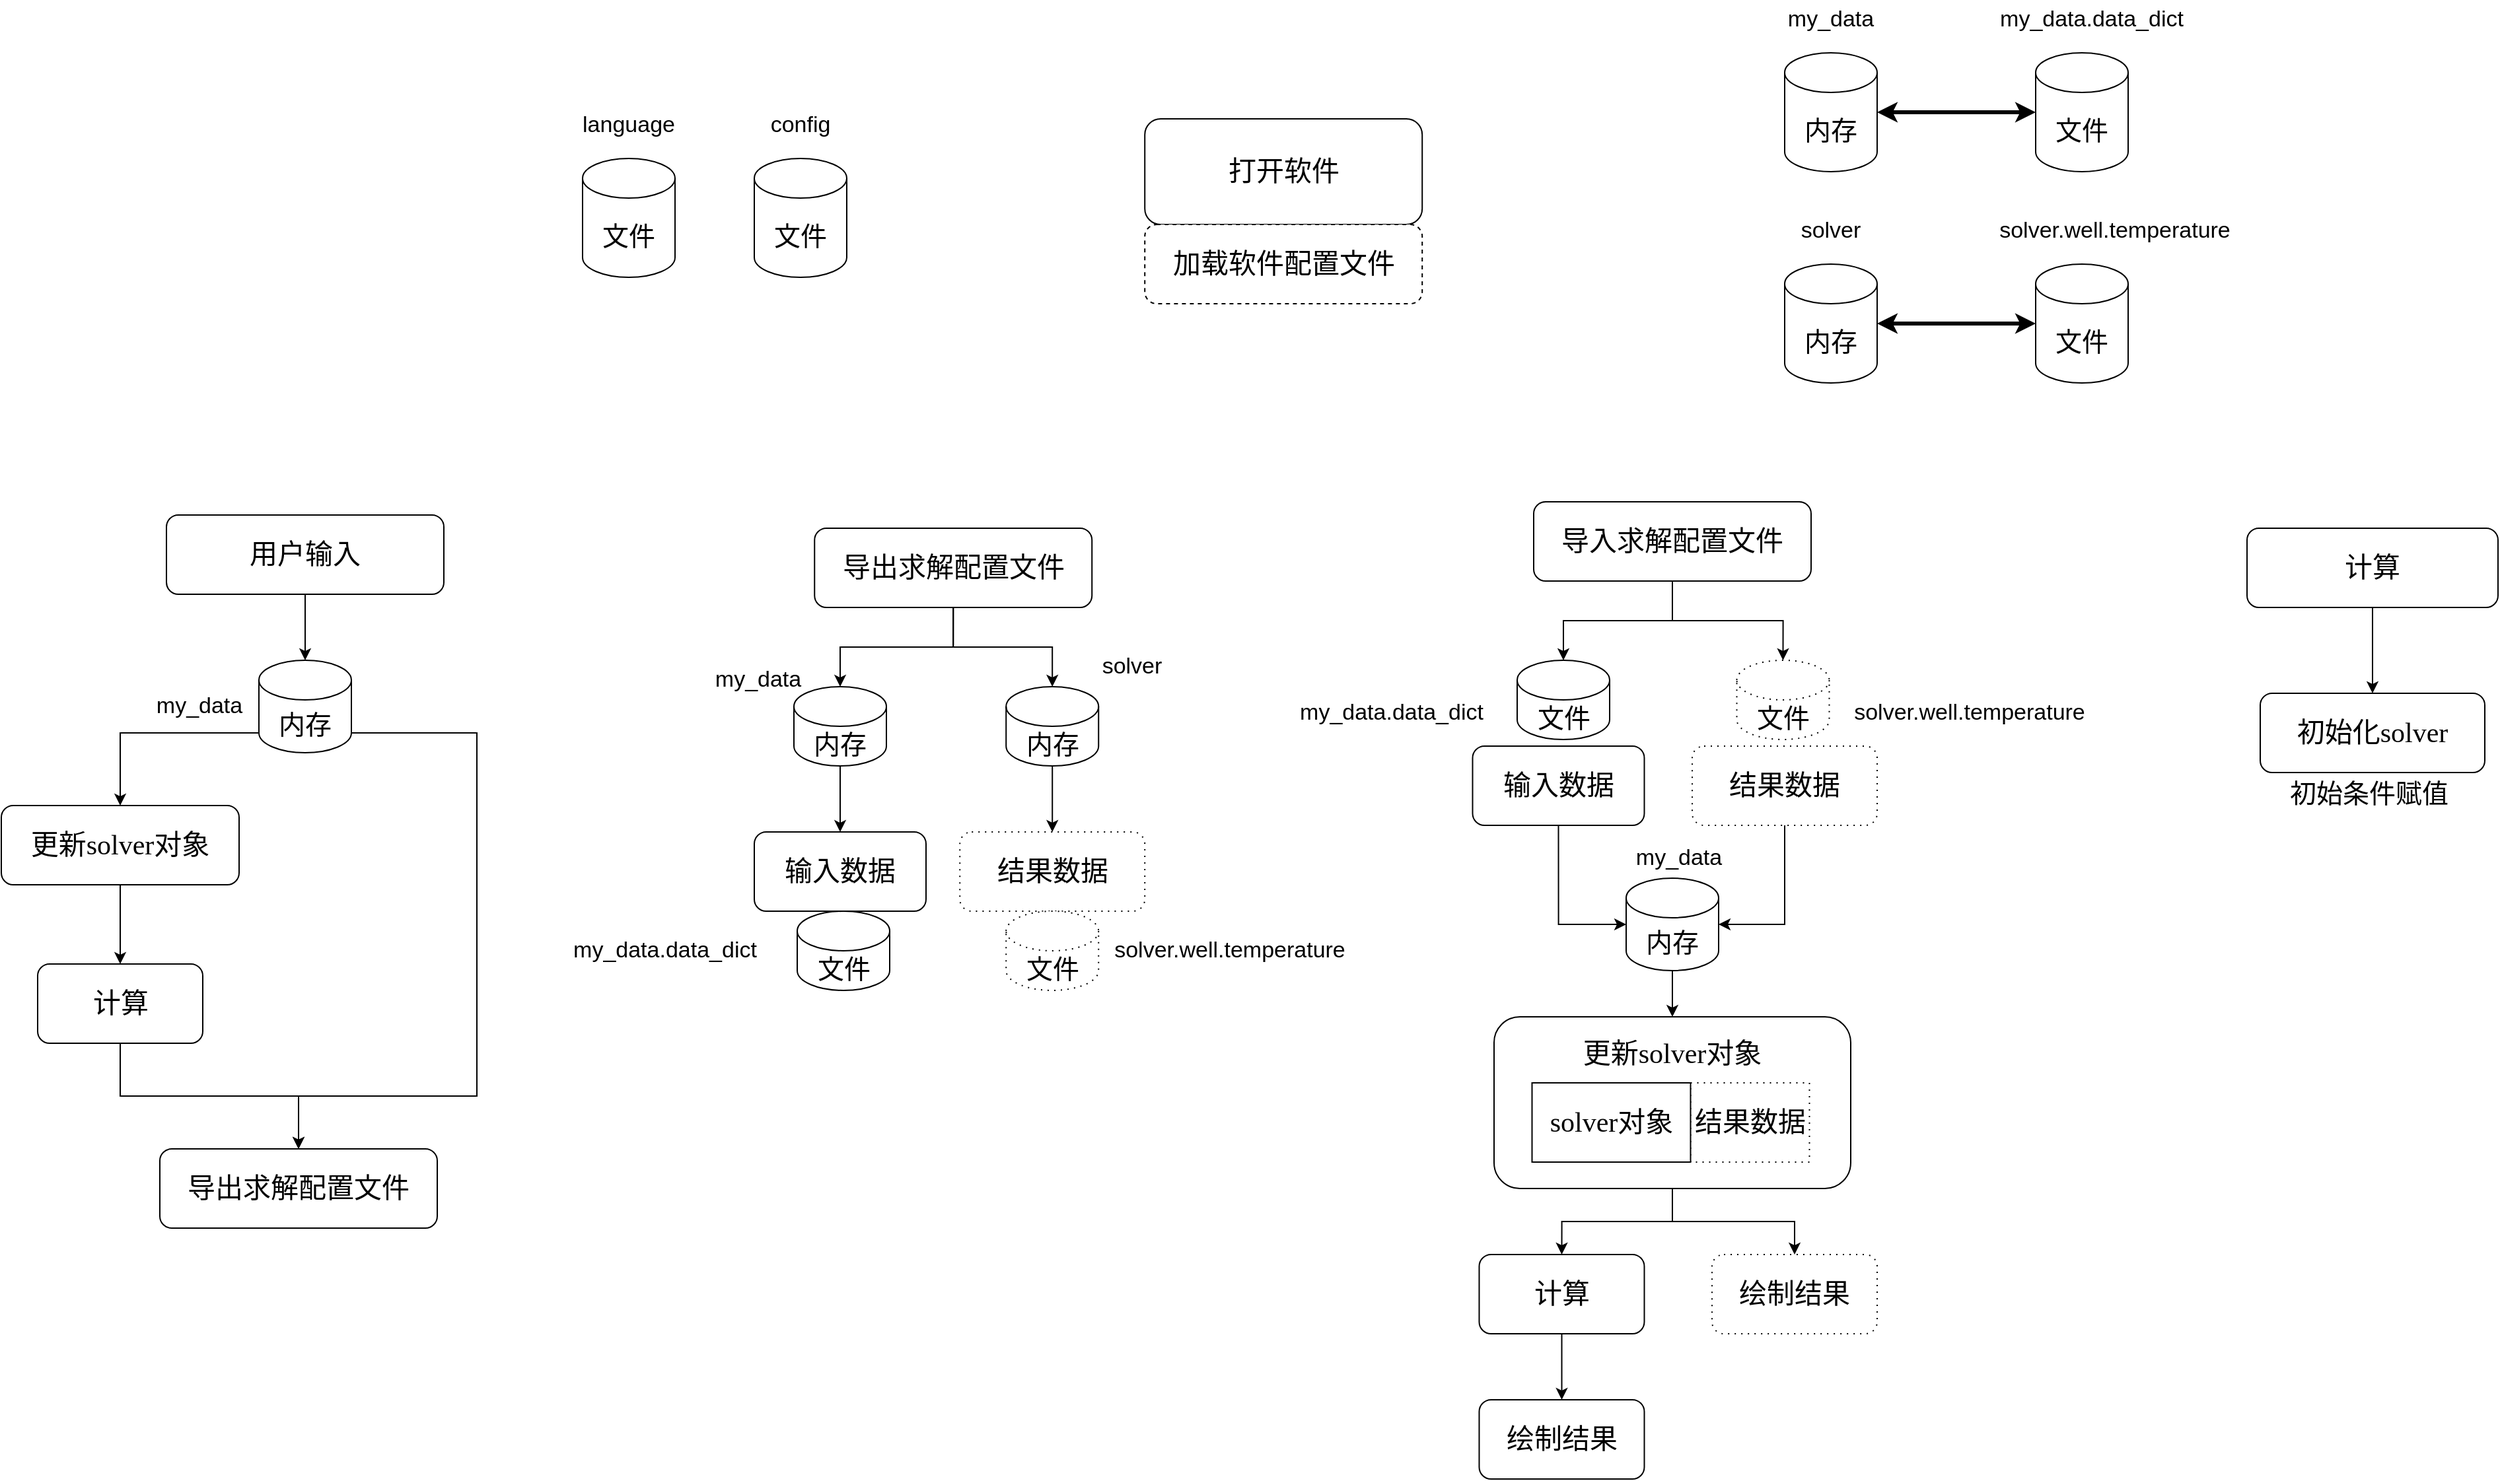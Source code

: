 <mxfile version="24.7.14">
  <diagram name="Page-1" id="74e2e168-ea6b-b213-b513-2b3c1d86103e">
    <mxGraphModel dx="2723" dy="1879" grid="1" gridSize="10" guides="1" tooltips="1" connect="1" arrows="1" fold="1" page="1" pageScale="1" pageWidth="1100" pageHeight="850" background="none" math="0" shadow="0">
      <root>
        <mxCell id="0" />
        <mxCell id="1" parent="0" />
        <mxCell id="77e6c97f196da883-8" value="&lt;font style=&quot;font-size: 21px;&quot;&gt;打开软件&lt;/font&gt;" style="rounded=1;whiteSpace=wrap;html=1;shadow=0;labelBackgroundColor=none;strokeWidth=1;fontFamily=Verdana;fontSize=8;align=center;" parent="1" vertex="1">
          <mxGeometry x="95.62" y="-70" width="210" height="80" as="geometry" />
        </mxCell>
        <mxCell id="QAkqIzvR_jrOlDkK_at3-4" value="&lt;span style=&quot;font-size: 21px;&quot;&gt;加载软件配置文件&lt;/span&gt;" style="rounded=1;whiteSpace=wrap;html=1;shadow=0;labelBackgroundColor=none;strokeWidth=1;fontFamily=Verdana;fontSize=8;align=center;glass=0;dashed=1;" vertex="1" parent="1">
          <mxGeometry x="95.62" y="10" width="210" height="60" as="geometry" />
        </mxCell>
        <mxCell id="QAkqIzvR_jrOlDkK_at3-6" value="&lt;span style=&quot;font-size: 21px;&quot;&gt;导入求解配置文件&lt;/span&gt;" style="rounded=1;whiteSpace=wrap;html=1;shadow=0;labelBackgroundColor=none;strokeWidth=1;fontFamily=Verdana;fontSize=8;align=center;" vertex="1" parent="1">
          <mxGeometry x="390" y="220" width="210" height="60" as="geometry" />
        </mxCell>
        <mxCell id="QAkqIzvR_jrOlDkK_at3-73" style="edgeStyle=orthogonalEdgeStyle;rounded=0;orthogonalLoop=1;jettySize=auto;html=1;exitX=0.5;exitY=1;exitDx=0;exitDy=0;" edge="1" parent="1" source="QAkqIzvR_jrOlDkK_at3-8" target="QAkqIzvR_jrOlDkK_at3-33">
          <mxGeometry relative="1" as="geometry" />
        </mxCell>
        <mxCell id="QAkqIzvR_jrOlDkK_at3-8" value="&lt;span style=&quot;font-size: 21px;&quot;&gt;导出求解配置文件&lt;/span&gt;" style="rounded=1;whiteSpace=wrap;html=1;shadow=0;labelBackgroundColor=none;strokeWidth=1;fontFamily=Verdana;fontSize=8;align=center;" vertex="1" parent="1">
          <mxGeometry x="-154.38" y="240" width="210" height="60" as="geometry" />
        </mxCell>
        <mxCell id="QAkqIzvR_jrOlDkK_at3-9" value="&lt;span style=&quot;font-size: 21px;&quot;&gt;输入数据&lt;/span&gt;" style="rounded=1;whiteSpace=wrap;html=1;shadow=0;labelBackgroundColor=none;strokeWidth=1;fontFamily=Verdana;fontSize=8;align=center;" vertex="1" parent="1">
          <mxGeometry x="343.75" y="405" width="130" height="60" as="geometry" />
        </mxCell>
        <mxCell id="QAkqIzvR_jrOlDkK_at3-10" value="&lt;span style=&quot;font-size: 21px;&quot;&gt;结果数据&lt;/span&gt;" style="rounded=1;whiteSpace=wrap;html=1;shadow=0;labelBackgroundColor=none;strokeWidth=1;fontFamily=Verdana;fontSize=8;align=center;dashed=1;dashPattern=1 4;" vertex="1" parent="1">
          <mxGeometry x="510" y="405" width="140" height="60" as="geometry" />
        </mxCell>
        <mxCell id="QAkqIzvR_jrOlDkK_at3-87" style="edgeStyle=orthogonalEdgeStyle;rounded=0;orthogonalLoop=1;jettySize=auto;html=1;exitX=0.5;exitY=1;exitDx=0;exitDy=0;entryX=0.5;entryY=0;entryDx=0;entryDy=0;" edge="1" parent="1" source="QAkqIzvR_jrOlDkK_at3-12" target="QAkqIzvR_jrOlDkK_at3-13">
          <mxGeometry relative="1" as="geometry" />
        </mxCell>
        <mxCell id="QAkqIzvR_jrOlDkK_at3-89" style="edgeStyle=orthogonalEdgeStyle;rounded=0;orthogonalLoop=1;jettySize=auto;html=1;exitX=0.5;exitY=1;exitDx=0;exitDy=0;entryX=0.5;entryY=0;entryDx=0;entryDy=0;" edge="1" parent="1" source="QAkqIzvR_jrOlDkK_at3-12" target="QAkqIzvR_jrOlDkK_at3-14">
          <mxGeometry relative="1" as="geometry" />
        </mxCell>
        <mxCell id="QAkqIzvR_jrOlDkK_at3-12" value="&lt;span style=&quot;font-size: 21px;&quot;&gt;更新solver对象&lt;/span&gt;&lt;div&gt;&lt;span style=&quot;color: rgba(0, 0, 0, 0); font-family: monospace; font-size: 0px; text-align: start; text-wrap: nowrap;&quot;&gt;%3CmxGraphModel%3E%3Croot%3E%3CmxCell%20id%3D%220%22%2F%3E%3CmxCell%20id%3D%221%22%20parent%3D%220%22%2F%3E%3CmxCell%20id%3D%222%22%20value%3D%22%22%20style%3D%22group%22%20vertex%3D%221%22%20connectable%3D%220%22%20parent%3D%221%22%3E%3CmxGeometry%20x%3D%22790%22%20y%3D%22650%22%20width%3D%22210%22%20height%3D%2260%22%20as%3D%22geometry%22%2F%3E%3C%2FmxCell%3E%3CmxCell%20id%3D%223%22%20value%3D%22%26lt%3Bspan%20style%3D%26quot%3Bfont-size%3A%2021px%3B%26quot%3B%26gt%3B%E7%BB%93%E6%9E%9C%E6%95%B0%E6%8D%AE%26lt%3B%2Fspan%26gt%3B%22%20style%3D%22rounded%3D1%3BwhiteSpace%3Dwrap%3Bhtml%3D1%3Bshadow%3D0%3BlabelBackgroundColor%3Dnone%3BstrokeWidth%3D1%3BfontFamily%3DVerdana%3BfontSize%3D8%3Balign%3Dcenter%3Bdashed%3D1%3BdashPattern%3D1%204%3BarcSize%3D0%3B%22%20vertex%3D%221%22%20parent%3D%222%22%3E%3CmxGeometry%20x%3D%22120%22%20width%3D%2290%22%20height%3D%2260%22%20as%3D%22geometry%22%2F%3E%3C%2FmxCell%3E%3CmxCell%20id%3D%224%22%20value%3D%22%26lt%3Bspan%20style%3D%26quot%3Bfont-size%3A%2021px%3B%26quot%3B%26gt%3Bsolver%E5%AF%B9%E8%B1%A1%26lt%3B%2Fspan%26gt%3B%22%20style%3D%22rounded%3D1%3BwhiteSpace%3Dwrap%3Bhtml%3D1%3Bshadow%3D0%3BlabelBackgroundColor%3Dnone%3BstrokeWidth%3D1%3BfontFamily%3DVerdana%3BfontSize%3D8%3Balign%3Dcenter%3BabsoluteArcSize%3D0%3BarcSize%3D0%3B%22%20vertex%3D%221%22%20parent%3D%222%22%3E%3CmxGeometry%20width%3D%22120%22%20height%3D%2260%22%20as%3D%22geometry%22%2F%3E%3C%2FmxCell%3E%3C%2Froot%3E%3C%2FmxGraphModel%3E&lt;/span&gt;&lt;span style=&quot;color: rgba(0, 0, 0, 0); font-family: monospace; font-size: 0px; text-align: start; text-wrap: nowrap; background-color: initial;&quot;&gt;%3CmxGraphModel%3E%3Croot%3E%3CmxCell%20id%3D%220%22%2F%3E%3CmxCell%20id%3D%221%22%20parent%3D%220%22%2F%3E%3CmxCell%20id%3D%222%22%20value%3D%22%22%20style%3D%22group%22%20vertex%3D%221%22%20connectable%3D%220%22%20parent%3D%221%22%3E%3CmxGeometry%20x%3D%22790%22%20y%3D%22650%22%20width%3D%22210%22%20height%3D%2260%22%20as%3D%22geometry%22%2F%3E%3C%2FmxCell%3E%3CmxCell%20id%3D%223%22%20value%3D%22%26lt%3Bspan%20style%3D%26quot%3Bfont-size%3A%2021px%3B%26quot%3B%26gt%3B%E7%BB%93%E6%9E%9C%E6%95%B0%E6%8D%AE%26lt%3B%2Fspan%26gt%3B%22%20style%3D%22rounded%3D1%3BwhiteSpace%3Dwrap%3Bhtml%3D1%3Bshadow%3D0%3BlabelBackgroundColor%3Dnone%3BstrokeWidth%3D1%3BfontFamily%3DVerdana%3BfontSize%3D8%3Balign%3Dcenter%3Bdashed%3D1%3BdashPattern%3D1%204%3BarcSize%3D0%3B%22%20vertex%3D%221%22%20parent%3D%222%22%3E%3CmxGeometry%20x%3D%22120%22%20width%3D%2290%22%20height%3D%2260%22%20as%3D%22geometry%22%2F%3E%3C%2FmxCell%3E%3CmxCell%20id%3D%224%22%20value%3D%22%26lt%3Bspan%20style%3D%26quot%3Bfont-size%3A%2021px%3B%26quot%3B%26gt%3Bsolver%E5%AF%B9%E8%B1%A1%26lt%3B%2Fspan%26gt%3B%22%20style%3D%22rounded%3D1%3BwhiteSpace%3Dwrap%3Bhtml%3D1%3Bshadow%3D0%3BlabelBackgroundColor%3Dnone%3BstrokeWidth%3D1%3BfontFamily%3DVerdana%3BfontSize%3D8%3Balign%3Dcenter%3BabsoluteArcSize%3D0%3BarcSize%3D0%3B%22%20vertex%3D%221%22%20parent%3D%222%22%3E%3CmxGeometry%20width%3D%22120%22%20height%3D%2260%22%20as%3D%22geometry%22%2F%3E%3C%2FmxCell%3E%3C%2Froot%3E%3C%2FmxGraphModel%3E&lt;/span&gt;&lt;span style=&quot;font-size: 21px;&quot;&gt;&lt;br&gt;&lt;/span&gt;&lt;/div&gt;&lt;div&gt;&lt;span style=&quot;color: rgba(0, 0, 0, 0); font-family: monospace; font-size: 0px; text-align: start; text-wrap: nowrap; background-color: initial;&quot;&gt;&lt;br&gt;&lt;/span&gt;&lt;/div&gt;&lt;div&gt;&lt;span style=&quot;color: rgba(0, 0, 0, 0); font-family: monospace; font-size: 0px; text-align: start; text-wrap: nowrap; background-color: initial;&quot;&gt;&lt;br&gt;&lt;/span&gt;&lt;/div&gt;&lt;div&gt;&lt;span style=&quot;color: rgba(0, 0, 0, 0); font-family: monospace; font-size: 0px; text-align: start; text-wrap: nowrap; background-color: initial;&quot;&gt;&lt;br&gt;&lt;/span&gt;&lt;/div&gt;&lt;div&gt;&lt;span style=&quot;color: rgba(0, 0, 0, 0); font-family: monospace; font-size: 0px; text-align: start; text-wrap: nowrap; background-color: initial;&quot;&gt;&lt;br&gt;&lt;/span&gt;&lt;/div&gt;&lt;div&gt;&lt;span style=&quot;color: rgba(0, 0, 0, 0); font-family: monospace; font-size: 0px; text-align: start; text-wrap: nowrap; background-color: initial;&quot;&gt;&lt;br&gt;&lt;/span&gt;&lt;/div&gt;" style="rounded=1;whiteSpace=wrap;html=1;shadow=0;labelBackgroundColor=none;strokeWidth=1;fontFamily=Verdana;fontSize=8;align=center;" vertex="1" parent="1">
          <mxGeometry x="360" y="610" width="270" height="130" as="geometry" />
        </mxCell>
        <mxCell id="QAkqIzvR_jrOlDkK_at3-88" style="edgeStyle=orthogonalEdgeStyle;rounded=0;orthogonalLoop=1;jettySize=auto;html=1;exitX=0.5;exitY=1;exitDx=0;exitDy=0;entryX=0.5;entryY=0;entryDx=0;entryDy=0;" edge="1" parent="1" source="QAkqIzvR_jrOlDkK_at3-13" target="QAkqIzvR_jrOlDkK_at3-57">
          <mxGeometry relative="1" as="geometry" />
        </mxCell>
        <mxCell id="QAkqIzvR_jrOlDkK_at3-13" value="&lt;span style=&quot;font-size: 21px;&quot;&gt;计算&lt;/span&gt;" style="rounded=1;whiteSpace=wrap;html=1;shadow=0;labelBackgroundColor=none;strokeWidth=1;fontFamily=Verdana;fontSize=8;align=center;" vertex="1" parent="1">
          <mxGeometry x="348.75" y="790" width="125" height="60" as="geometry" />
        </mxCell>
        <mxCell id="QAkqIzvR_jrOlDkK_at3-14" value="&lt;span style=&quot;font-size: 21px;&quot;&gt;绘制结果&lt;/span&gt;" style="rounded=1;whiteSpace=wrap;html=1;shadow=0;labelBackgroundColor=none;strokeWidth=1;fontFamily=Verdana;fontSize=8;align=center;dashed=1;dashPattern=1 4;" vertex="1" parent="1">
          <mxGeometry x="525" y="790" width="125" height="60" as="geometry" />
        </mxCell>
        <mxCell id="QAkqIzvR_jrOlDkK_at3-16" value="用户输入" style="rounded=1;whiteSpace=wrap;html=1;shadow=0;labelBackgroundColor=none;strokeWidth=1;fontFamily=Verdana;fontSize=21;align=center;" vertex="1" parent="1">
          <mxGeometry x="-645" y="230" width="210" height="60" as="geometry" />
        </mxCell>
        <mxCell id="QAkqIzvR_jrOlDkK_at3-22" style="edgeStyle=orthogonalEdgeStyle;rounded=0;orthogonalLoop=1;jettySize=auto;html=1;exitX=1;exitY=0.5;exitDx=0;exitDy=0;exitPerimeter=0;fontSize=18;targetPerimeterSpacing=0;strokeWidth=3;startArrow=classic;startFill=1;" edge="1" parent="1" source="QAkqIzvR_jrOlDkK_at3-18" target="QAkqIzvR_jrOlDkK_at3-19">
          <mxGeometry relative="1" as="geometry" />
        </mxCell>
        <mxCell id="QAkqIzvR_jrOlDkK_at3-18" value="内存" style="shape=cylinder3;whiteSpace=wrap;html=1;boundedLbl=1;backgroundOutline=1;size=15;fontSize=20;" vertex="1" parent="1">
          <mxGeometry x="580" y="-120" width="70" height="90" as="geometry" />
        </mxCell>
        <mxCell id="QAkqIzvR_jrOlDkK_at3-19" value="文件" style="shape=cylinder3;whiteSpace=wrap;html=1;boundedLbl=1;backgroundOutline=1;size=15;fontSize=20;" vertex="1" parent="1">
          <mxGeometry x="770" y="-120" width="70" height="90" as="geometry" />
        </mxCell>
        <mxCell id="QAkqIzvR_jrOlDkK_at3-20" value="my_data" style="text;html=1;align=center;verticalAlign=middle;whiteSpace=wrap;rounded=0;fontSize=17;" vertex="1" parent="1">
          <mxGeometry x="585" y="-160" width="60" height="30" as="geometry" />
        </mxCell>
        <mxCell id="QAkqIzvR_jrOlDkK_at3-21" value="my_data.data_dict" style="text;html=1;align=center;verticalAlign=middle;whiteSpace=wrap;rounded=0;fontSize=17;" vertex="1" parent="1">
          <mxGeometry x="730" y="-160" width="165" height="30" as="geometry" />
        </mxCell>
        <mxCell id="QAkqIzvR_jrOlDkK_at3-24" style="edgeStyle=orthogonalEdgeStyle;rounded=0;orthogonalLoop=1;jettySize=auto;html=1;exitX=1;exitY=0.5;exitDx=0;exitDy=0;exitPerimeter=0;fontSize=18;targetPerimeterSpacing=0;strokeWidth=3;startArrow=classic;startFill=1;" edge="1" parent="1" source="QAkqIzvR_jrOlDkK_at3-25" target="QAkqIzvR_jrOlDkK_at3-26">
          <mxGeometry relative="1" as="geometry" />
        </mxCell>
        <mxCell id="QAkqIzvR_jrOlDkK_at3-25" value="内存" style="shape=cylinder3;whiteSpace=wrap;html=1;boundedLbl=1;backgroundOutline=1;size=15;fontSize=20;" vertex="1" parent="1">
          <mxGeometry x="580" y="40" width="70" height="90" as="geometry" />
        </mxCell>
        <mxCell id="QAkqIzvR_jrOlDkK_at3-26" value="文件" style="shape=cylinder3;whiteSpace=wrap;html=1;boundedLbl=1;backgroundOutline=1;size=15;fontSize=20;" vertex="1" parent="1">
          <mxGeometry x="770" y="40" width="70" height="90" as="geometry" />
        </mxCell>
        <mxCell id="QAkqIzvR_jrOlDkK_at3-27" value="solver" style="text;html=1;align=center;verticalAlign=middle;whiteSpace=wrap;rounded=0;fontSize=17;" vertex="1" parent="1">
          <mxGeometry x="585" width="60" height="30" as="geometry" />
        </mxCell>
        <mxCell id="QAkqIzvR_jrOlDkK_at3-28" value="solver.well.temperature" style="text;html=1;align=center;verticalAlign=middle;whiteSpace=wrap;rounded=0;fontSize=17;" vertex="1" parent="1">
          <mxGeometry x="730" width="200" height="30" as="geometry" />
        </mxCell>
        <mxCell id="QAkqIzvR_jrOlDkK_at3-32" value="文件" style="shape=cylinder3;whiteSpace=wrap;html=1;boundedLbl=1;backgroundOutline=1;size=15;fontSize=20;" vertex="1" parent="1">
          <mxGeometry x="377.5" y="340" width="70" height="60" as="geometry" />
        </mxCell>
        <mxCell id="QAkqIzvR_jrOlDkK_at3-76" style="edgeStyle=orthogonalEdgeStyle;rounded=0;orthogonalLoop=1;jettySize=auto;html=1;exitX=0.5;exitY=1;exitDx=0;exitDy=0;exitPerimeter=0;" edge="1" parent="1" source="QAkqIzvR_jrOlDkK_at3-33" target="QAkqIzvR_jrOlDkK_at3-50">
          <mxGeometry relative="1" as="geometry" />
        </mxCell>
        <mxCell id="QAkqIzvR_jrOlDkK_at3-33" value="内存" style="shape=cylinder3;whiteSpace=wrap;html=1;boundedLbl=1;backgroundOutline=1;size=15;fontSize=20;" vertex="1" parent="1">
          <mxGeometry x="-170" y="360" width="70" height="60" as="geometry" />
        </mxCell>
        <mxCell id="QAkqIzvR_jrOlDkK_at3-70" style="edgeStyle=orthogonalEdgeStyle;rounded=0;orthogonalLoop=1;jettySize=auto;html=1;exitX=0.5;exitY=1;exitDx=0;exitDy=0;entryX=0.5;entryY=0;entryDx=0;entryDy=0;" edge="1" parent="1" source="QAkqIzvR_jrOlDkK_at3-35" target="QAkqIzvR_jrOlDkK_at3-42">
          <mxGeometry relative="1" as="geometry" />
        </mxCell>
        <mxCell id="QAkqIzvR_jrOlDkK_at3-35" value="&lt;span style=&quot;font-size: 21px;&quot;&gt;更新solver对象&lt;/span&gt;" style="rounded=1;whiteSpace=wrap;html=1;shadow=0;labelBackgroundColor=none;strokeWidth=1;fontFamily=Verdana;fontSize=8;align=center;" vertex="1" parent="1">
          <mxGeometry x="-770" y="450" width="180" height="60" as="geometry" />
        </mxCell>
        <mxCell id="QAkqIzvR_jrOlDkK_at3-85" style="edgeStyle=orthogonalEdgeStyle;rounded=0;orthogonalLoop=1;jettySize=auto;html=1;exitX=0.5;exitY=1;exitDx=0;exitDy=0;exitPerimeter=0;entryX=0.5;entryY=0;entryDx=0;entryDy=0;" edge="1" parent="1" source="QAkqIzvR_jrOlDkK_at3-36" target="QAkqIzvR_jrOlDkK_at3-12">
          <mxGeometry relative="1" as="geometry" />
        </mxCell>
        <mxCell id="QAkqIzvR_jrOlDkK_at3-36" value="内存" style="shape=cylinder3;whiteSpace=wrap;html=1;boundedLbl=1;backgroundOutline=1;size=15;fontSize=20;" vertex="1" parent="1">
          <mxGeometry x="460" y="505" width="70" height="70" as="geometry" />
        </mxCell>
        <mxCell id="QAkqIzvR_jrOlDkK_at3-37" value="my_data" style="text;html=1;align=center;verticalAlign=middle;whiteSpace=wrap;rounded=0;fontSize=17;" vertex="1" parent="1">
          <mxGeometry x="470" y="475" width="60" height="30" as="geometry" />
        </mxCell>
        <mxCell id="QAkqIzvR_jrOlDkK_at3-69" style="edgeStyle=orthogonalEdgeStyle;rounded=0;orthogonalLoop=1;jettySize=auto;html=1;exitX=0;exitY=1;exitDx=0;exitDy=-15;exitPerimeter=0;entryX=0.5;entryY=0;entryDx=0;entryDy=0;" edge="1" parent="1" source="QAkqIzvR_jrOlDkK_at3-38" target="QAkqIzvR_jrOlDkK_at3-35">
          <mxGeometry relative="1" as="geometry" />
        </mxCell>
        <mxCell id="QAkqIzvR_jrOlDkK_at3-71" style="edgeStyle=orthogonalEdgeStyle;rounded=0;orthogonalLoop=1;jettySize=auto;html=1;exitX=1;exitY=1;exitDx=0;exitDy=-15;exitPerimeter=0;entryX=0.5;entryY=0;entryDx=0;entryDy=0;" edge="1" parent="1" source="QAkqIzvR_jrOlDkK_at3-38" target="QAkqIzvR_jrOlDkK_at3-43">
          <mxGeometry relative="1" as="geometry">
            <Array as="points">
              <mxPoint x="-410" y="395" />
              <mxPoint x="-410" y="670" />
              <mxPoint x="-545" y="670" />
            </Array>
          </mxGeometry>
        </mxCell>
        <mxCell id="QAkqIzvR_jrOlDkK_at3-38" value="内存" style="shape=cylinder3;whiteSpace=wrap;html=1;boundedLbl=1;backgroundOutline=1;size=15;fontSize=20;" vertex="1" parent="1">
          <mxGeometry x="-575" y="340" width="70" height="70" as="geometry" />
        </mxCell>
        <mxCell id="QAkqIzvR_jrOlDkK_at3-39" value="my_data" style="text;html=1;align=center;verticalAlign=middle;whiteSpace=wrap;rounded=0;fontSize=17;" vertex="1" parent="1">
          <mxGeometry x="-650" y="360" width="60" height="30" as="geometry" />
        </mxCell>
        <mxCell id="QAkqIzvR_jrOlDkK_at3-40" value="文件" style="shape=cylinder3;whiteSpace=wrap;html=1;boundedLbl=1;backgroundOutline=1;size=15;fontSize=20;dashed=1;dashPattern=1 4;" vertex="1" parent="1">
          <mxGeometry x="543.75" y="340" width="70" height="60" as="geometry" />
        </mxCell>
        <mxCell id="QAkqIzvR_jrOlDkK_at3-72" style="edgeStyle=orthogonalEdgeStyle;rounded=0;orthogonalLoop=1;jettySize=auto;html=1;exitX=0.5;exitY=1;exitDx=0;exitDy=0;entryX=0.5;entryY=0;entryDx=0;entryDy=0;" edge="1" parent="1" source="QAkqIzvR_jrOlDkK_at3-42" target="QAkqIzvR_jrOlDkK_at3-43">
          <mxGeometry relative="1" as="geometry" />
        </mxCell>
        <mxCell id="QAkqIzvR_jrOlDkK_at3-42" value="&lt;span style=&quot;font-size: 21px;&quot;&gt;计算&lt;/span&gt;" style="rounded=1;whiteSpace=wrap;html=1;shadow=0;labelBackgroundColor=none;strokeWidth=1;fontFamily=Verdana;fontSize=8;align=center;" vertex="1" parent="1">
          <mxGeometry x="-742.5" y="570" width="125" height="60" as="geometry" />
        </mxCell>
        <mxCell id="QAkqIzvR_jrOlDkK_at3-43" value="&lt;span style=&quot;font-size: 21px;&quot;&gt;导出求解配置文件&lt;/span&gt;" style="rounded=1;whiteSpace=wrap;html=1;shadow=0;labelBackgroundColor=none;strokeWidth=1;fontFamily=Verdana;fontSize=8;align=center;" vertex="1" parent="1">
          <mxGeometry x="-650" y="710" width="210" height="60" as="geometry" />
        </mxCell>
        <mxCell id="QAkqIzvR_jrOlDkK_at3-90" style="edgeStyle=orthogonalEdgeStyle;rounded=0;orthogonalLoop=1;jettySize=auto;html=1;exitX=0.5;exitY=1;exitDx=0;exitDy=0;entryX=0.5;entryY=0;entryDx=0;entryDy=0;" edge="1" parent="1" source="QAkqIzvR_jrOlDkK_at3-44" target="QAkqIzvR_jrOlDkK_at3-61">
          <mxGeometry relative="1" as="geometry" />
        </mxCell>
        <mxCell id="QAkqIzvR_jrOlDkK_at3-44" value="&lt;span style=&quot;font-size: 21px;&quot;&gt;计算&lt;/span&gt;" style="rounded=1;whiteSpace=wrap;html=1;shadow=0;labelBackgroundColor=none;strokeWidth=1;fontFamily=Verdana;fontSize=8;align=center;" vertex="1" parent="1">
          <mxGeometry x="930" y="240" width="190" height="60" as="geometry" />
        </mxCell>
        <mxCell id="QAkqIzvR_jrOlDkK_at3-77" style="edgeStyle=orthogonalEdgeStyle;rounded=0;orthogonalLoop=1;jettySize=auto;html=1;exitX=0.5;exitY=1;exitDx=0;exitDy=0;exitPerimeter=0;entryX=0.5;entryY=0;entryDx=0;entryDy=0;" edge="1" parent="1" source="QAkqIzvR_jrOlDkK_at3-45" target="QAkqIzvR_jrOlDkK_at3-51">
          <mxGeometry relative="1" as="geometry" />
        </mxCell>
        <mxCell id="QAkqIzvR_jrOlDkK_at3-45" value="内存" style="shape=cylinder3;whiteSpace=wrap;html=1;boundedLbl=1;backgroundOutline=1;size=15;fontSize=20;" vertex="1" parent="1">
          <mxGeometry x="-9.38" y="360" width="70" height="60" as="geometry" />
        </mxCell>
        <mxCell id="QAkqIzvR_jrOlDkK_at3-46" value="my_data.data_dict" style="text;html=1;align=center;verticalAlign=middle;whiteSpace=wrap;rounded=0;fontSize=17;" vertex="1" parent="1">
          <mxGeometry x="200" y="365" width="165" height="30" as="geometry" />
        </mxCell>
        <mxCell id="QAkqIzvR_jrOlDkK_at3-47" value="solver.well.temperature" style="text;html=1;align=center;verticalAlign=middle;whiteSpace=wrap;rounded=0;fontSize=17;" vertex="1" parent="1">
          <mxGeometry x="620" y="365" width="200" height="30" as="geometry" />
        </mxCell>
        <mxCell id="QAkqIzvR_jrOlDkK_at3-48" value="my_data" style="text;html=1;align=center;verticalAlign=middle;whiteSpace=wrap;rounded=0;fontSize=17;" vertex="1" parent="1">
          <mxGeometry x="-227.5" y="340" width="60" height="30" as="geometry" />
        </mxCell>
        <mxCell id="QAkqIzvR_jrOlDkK_at3-49" value="solver" style="text;html=1;align=center;verticalAlign=middle;whiteSpace=wrap;rounded=0;fontSize=17;" vertex="1" parent="1">
          <mxGeometry x="55.62" y="330" width="60" height="30" as="geometry" />
        </mxCell>
        <mxCell id="QAkqIzvR_jrOlDkK_at3-50" value="&lt;span style=&quot;font-size: 21px;&quot;&gt;输入数据&lt;/span&gt;" style="rounded=1;whiteSpace=wrap;html=1;shadow=0;labelBackgroundColor=none;strokeWidth=1;fontFamily=Verdana;fontSize=8;align=center;" vertex="1" parent="1">
          <mxGeometry x="-200" y="470" width="130" height="60" as="geometry" />
        </mxCell>
        <mxCell id="QAkqIzvR_jrOlDkK_at3-51" value="&lt;span style=&quot;font-size: 21px;&quot;&gt;结果数据&lt;/span&gt;" style="rounded=1;whiteSpace=wrap;html=1;shadow=0;labelBackgroundColor=none;strokeWidth=1;fontFamily=Verdana;fontSize=8;align=center;dashed=1;dashPattern=1 4;" vertex="1" parent="1">
          <mxGeometry x="-44.38" y="470" width="140" height="60" as="geometry" />
        </mxCell>
        <mxCell id="QAkqIzvR_jrOlDkK_at3-52" value="文件" style="shape=cylinder3;whiteSpace=wrap;html=1;boundedLbl=1;backgroundOutline=1;size=15;fontSize=20;" vertex="1" parent="1">
          <mxGeometry x="-167.5" y="530" width="70" height="60" as="geometry" />
        </mxCell>
        <mxCell id="QAkqIzvR_jrOlDkK_at3-53" value="文件" style="shape=cylinder3;whiteSpace=wrap;html=1;boundedLbl=1;backgroundOutline=1;size=15;fontSize=20;dashed=1;dashPattern=1 4;" vertex="1" parent="1">
          <mxGeometry x="-9.38" y="530" width="70" height="60" as="geometry" />
        </mxCell>
        <mxCell id="QAkqIzvR_jrOlDkK_at3-54" value="my_data.data_dict" style="text;html=1;align=center;verticalAlign=middle;whiteSpace=wrap;rounded=0;fontSize=17;" vertex="1" parent="1">
          <mxGeometry x="-350" y="545" width="165" height="30" as="geometry" />
        </mxCell>
        <mxCell id="QAkqIzvR_jrOlDkK_at3-55" value="solver.well.temperature" style="text;html=1;align=center;verticalAlign=middle;whiteSpace=wrap;rounded=0;fontSize=17;" vertex="1" parent="1">
          <mxGeometry x="60" y="545" width="200" height="30" as="geometry" />
        </mxCell>
        <mxCell id="QAkqIzvR_jrOlDkK_at3-57" value="&lt;span style=&quot;font-size: 21px;&quot;&gt;绘制结果&lt;/span&gt;" style="rounded=1;whiteSpace=wrap;html=1;shadow=0;labelBackgroundColor=none;strokeWidth=1;fontFamily=Verdana;fontSize=8;align=center;" vertex="1" parent="1">
          <mxGeometry x="348.75" y="900" width="125" height="60" as="geometry" />
        </mxCell>
        <mxCell id="QAkqIzvR_jrOlDkK_at3-61" value="&lt;span style=&quot;font-size: 21px;&quot;&gt;初始化solver&lt;/span&gt;" style="rounded=1;whiteSpace=wrap;html=1;shadow=0;labelBackgroundColor=none;strokeWidth=1;fontFamily=Verdana;fontSize=8;align=center;" vertex="1" parent="1">
          <mxGeometry x="940" y="365" width="170" height="60" as="geometry" />
        </mxCell>
        <mxCell id="QAkqIzvR_jrOlDkK_at3-62" value="初始条件赋值" style="text;html=1;align=center;verticalAlign=middle;whiteSpace=wrap;rounded=0;fontSize=20;" vertex="1" parent="1">
          <mxGeometry x="940" y="425" width="165" height="30" as="geometry" />
        </mxCell>
        <mxCell id="QAkqIzvR_jrOlDkK_at3-63" value="文件" style="shape=cylinder3;whiteSpace=wrap;html=1;boundedLbl=1;backgroundOutline=1;size=15;fontSize=20;" vertex="1" parent="1">
          <mxGeometry x="-200" y="-40" width="70" height="90" as="geometry" />
        </mxCell>
        <mxCell id="QAkqIzvR_jrOlDkK_at3-64" value="config" style="text;html=1;align=center;verticalAlign=middle;whiteSpace=wrap;rounded=0;fontSize=17;" vertex="1" parent="1">
          <mxGeometry x="-195" y="-80" width="60" height="30" as="geometry" />
        </mxCell>
        <mxCell id="QAkqIzvR_jrOlDkK_at3-65" value="文件" style="shape=cylinder3;whiteSpace=wrap;html=1;boundedLbl=1;backgroundOutline=1;size=15;fontSize=20;" vertex="1" parent="1">
          <mxGeometry x="-330" y="-40" width="70" height="90" as="geometry" />
        </mxCell>
        <mxCell id="QAkqIzvR_jrOlDkK_at3-66" value="language" style="text;html=1;align=center;verticalAlign=middle;whiteSpace=wrap;rounded=0;fontSize=17;" vertex="1" parent="1">
          <mxGeometry x="-325" y="-80" width="60" height="30" as="geometry" />
        </mxCell>
        <mxCell id="QAkqIzvR_jrOlDkK_at3-68" style="edgeStyle=orthogonalEdgeStyle;rounded=0;orthogonalLoop=1;jettySize=auto;html=1;exitX=0.5;exitY=1;exitDx=0;exitDy=0;entryX=0.5;entryY=0;entryDx=0;entryDy=0;entryPerimeter=0;" edge="1" parent="1" source="QAkqIzvR_jrOlDkK_at3-16" target="QAkqIzvR_jrOlDkK_at3-38">
          <mxGeometry relative="1" as="geometry" />
        </mxCell>
        <mxCell id="QAkqIzvR_jrOlDkK_at3-74" style="edgeStyle=orthogonalEdgeStyle;rounded=0;orthogonalLoop=1;jettySize=auto;html=1;exitX=0.5;exitY=1;exitDx=0;exitDy=0;entryX=0.5;entryY=0;entryDx=0;entryDy=0;entryPerimeter=0;" edge="1" parent="1" source="QAkqIzvR_jrOlDkK_at3-8" target="QAkqIzvR_jrOlDkK_at3-45">
          <mxGeometry relative="1" as="geometry" />
        </mxCell>
        <mxCell id="QAkqIzvR_jrOlDkK_at3-79" style="edgeStyle=orthogonalEdgeStyle;rounded=0;orthogonalLoop=1;jettySize=auto;html=1;exitX=0.5;exitY=1;exitDx=0;exitDy=0;entryX=0.5;entryY=0;entryDx=0;entryDy=0;entryPerimeter=0;" edge="1" parent="1" source="QAkqIzvR_jrOlDkK_at3-6" target="QAkqIzvR_jrOlDkK_at3-32">
          <mxGeometry relative="1" as="geometry" />
        </mxCell>
        <mxCell id="QAkqIzvR_jrOlDkK_at3-80" style="edgeStyle=orthogonalEdgeStyle;rounded=0;orthogonalLoop=1;jettySize=auto;html=1;exitX=0.5;exitY=1;exitDx=0;exitDy=0;entryX=0.5;entryY=0;entryDx=0;entryDy=0;entryPerimeter=0;" edge="1" parent="1" source="QAkqIzvR_jrOlDkK_at3-6" target="QAkqIzvR_jrOlDkK_at3-40">
          <mxGeometry relative="1" as="geometry" />
        </mxCell>
        <mxCell id="QAkqIzvR_jrOlDkK_at3-83" style="edgeStyle=orthogonalEdgeStyle;rounded=0;orthogonalLoop=1;jettySize=auto;html=1;exitX=0.5;exitY=1;exitDx=0;exitDy=0;entryX=0;entryY=0.5;entryDx=0;entryDy=0;entryPerimeter=0;" edge="1" parent="1" source="QAkqIzvR_jrOlDkK_at3-9" target="QAkqIzvR_jrOlDkK_at3-36">
          <mxGeometry relative="1" as="geometry" />
        </mxCell>
        <mxCell id="QAkqIzvR_jrOlDkK_at3-84" style="edgeStyle=orthogonalEdgeStyle;rounded=0;orthogonalLoop=1;jettySize=auto;html=1;exitX=0.5;exitY=1;exitDx=0;exitDy=0;entryX=1;entryY=0.5;entryDx=0;entryDy=0;entryPerimeter=0;" edge="1" parent="1" source="QAkqIzvR_jrOlDkK_at3-10" target="QAkqIzvR_jrOlDkK_at3-36">
          <mxGeometry relative="1" as="geometry" />
        </mxCell>
        <mxCell id="QAkqIzvR_jrOlDkK_at3-86" value="" style="group" vertex="1" connectable="0" parent="1">
          <mxGeometry x="388.75" y="660" width="210" height="60" as="geometry" />
        </mxCell>
        <mxCell id="QAkqIzvR_jrOlDkK_at3-58" value="&lt;span style=&quot;font-size: 21px;&quot;&gt;结果数据&lt;/span&gt;" style="rounded=1;whiteSpace=wrap;html=1;shadow=0;labelBackgroundColor=none;strokeWidth=1;fontFamily=Verdana;fontSize=8;align=center;dashed=1;dashPattern=1 4;arcSize=0;" vertex="1" parent="QAkqIzvR_jrOlDkK_at3-86">
          <mxGeometry x="120" width="90" height="60" as="geometry" />
        </mxCell>
        <mxCell id="QAkqIzvR_jrOlDkK_at3-60" value="&lt;span style=&quot;font-size: 21px;&quot;&gt;solver对象&lt;/span&gt;" style="rounded=1;whiteSpace=wrap;html=1;shadow=0;labelBackgroundColor=none;strokeWidth=1;fontFamily=Verdana;fontSize=8;align=center;absoluteArcSize=0;arcSize=0;" vertex="1" parent="QAkqIzvR_jrOlDkK_at3-86">
          <mxGeometry width="120" height="60" as="geometry" />
        </mxCell>
      </root>
    </mxGraphModel>
  </diagram>
</mxfile>
